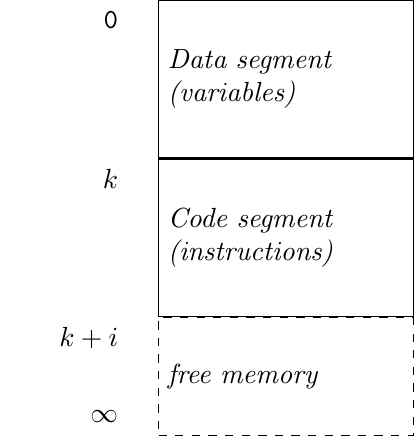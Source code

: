 \documentclass[tikz]{standalone}
\usetikzlibrary{calc, positioning, arrows.meta}
\begin{document}
\tikzset{
  compiled/.style = {
    draw,
    rectangle,
    text width=3cm,
    minimum height=2cm,
    font=\itshape
   },
  next/.style = {
    compiled,
    minimum height=1.5cm,
    dashed,
  },
  label/.style = {
    font=\ttfamily,
    minimum height=0.5cm,
    text width=1cm,
    align=flush right,
    anchor=north east
  }
}
\begin{tikzpicture}[node distance=0cm, minimum width=2cm]
  \node[compiled] (data) {Data segment \\(variables)};
  \node[label] (data-label) at (data.north west) {0};
  \node[compiled, below=of data] (code) {Code segment \\(instructions)};
  \node[label] (code-label) at (code.north west) {$k$};
  \node[next, below=of code] (free) {free memory};
  \node[label] (free-address) at (code.south west) {$k+i$};
  \node[label, anchor=south east] (free-address) at (free.south west) {$\infty$};
\end{tikzpicture}
\end{document}